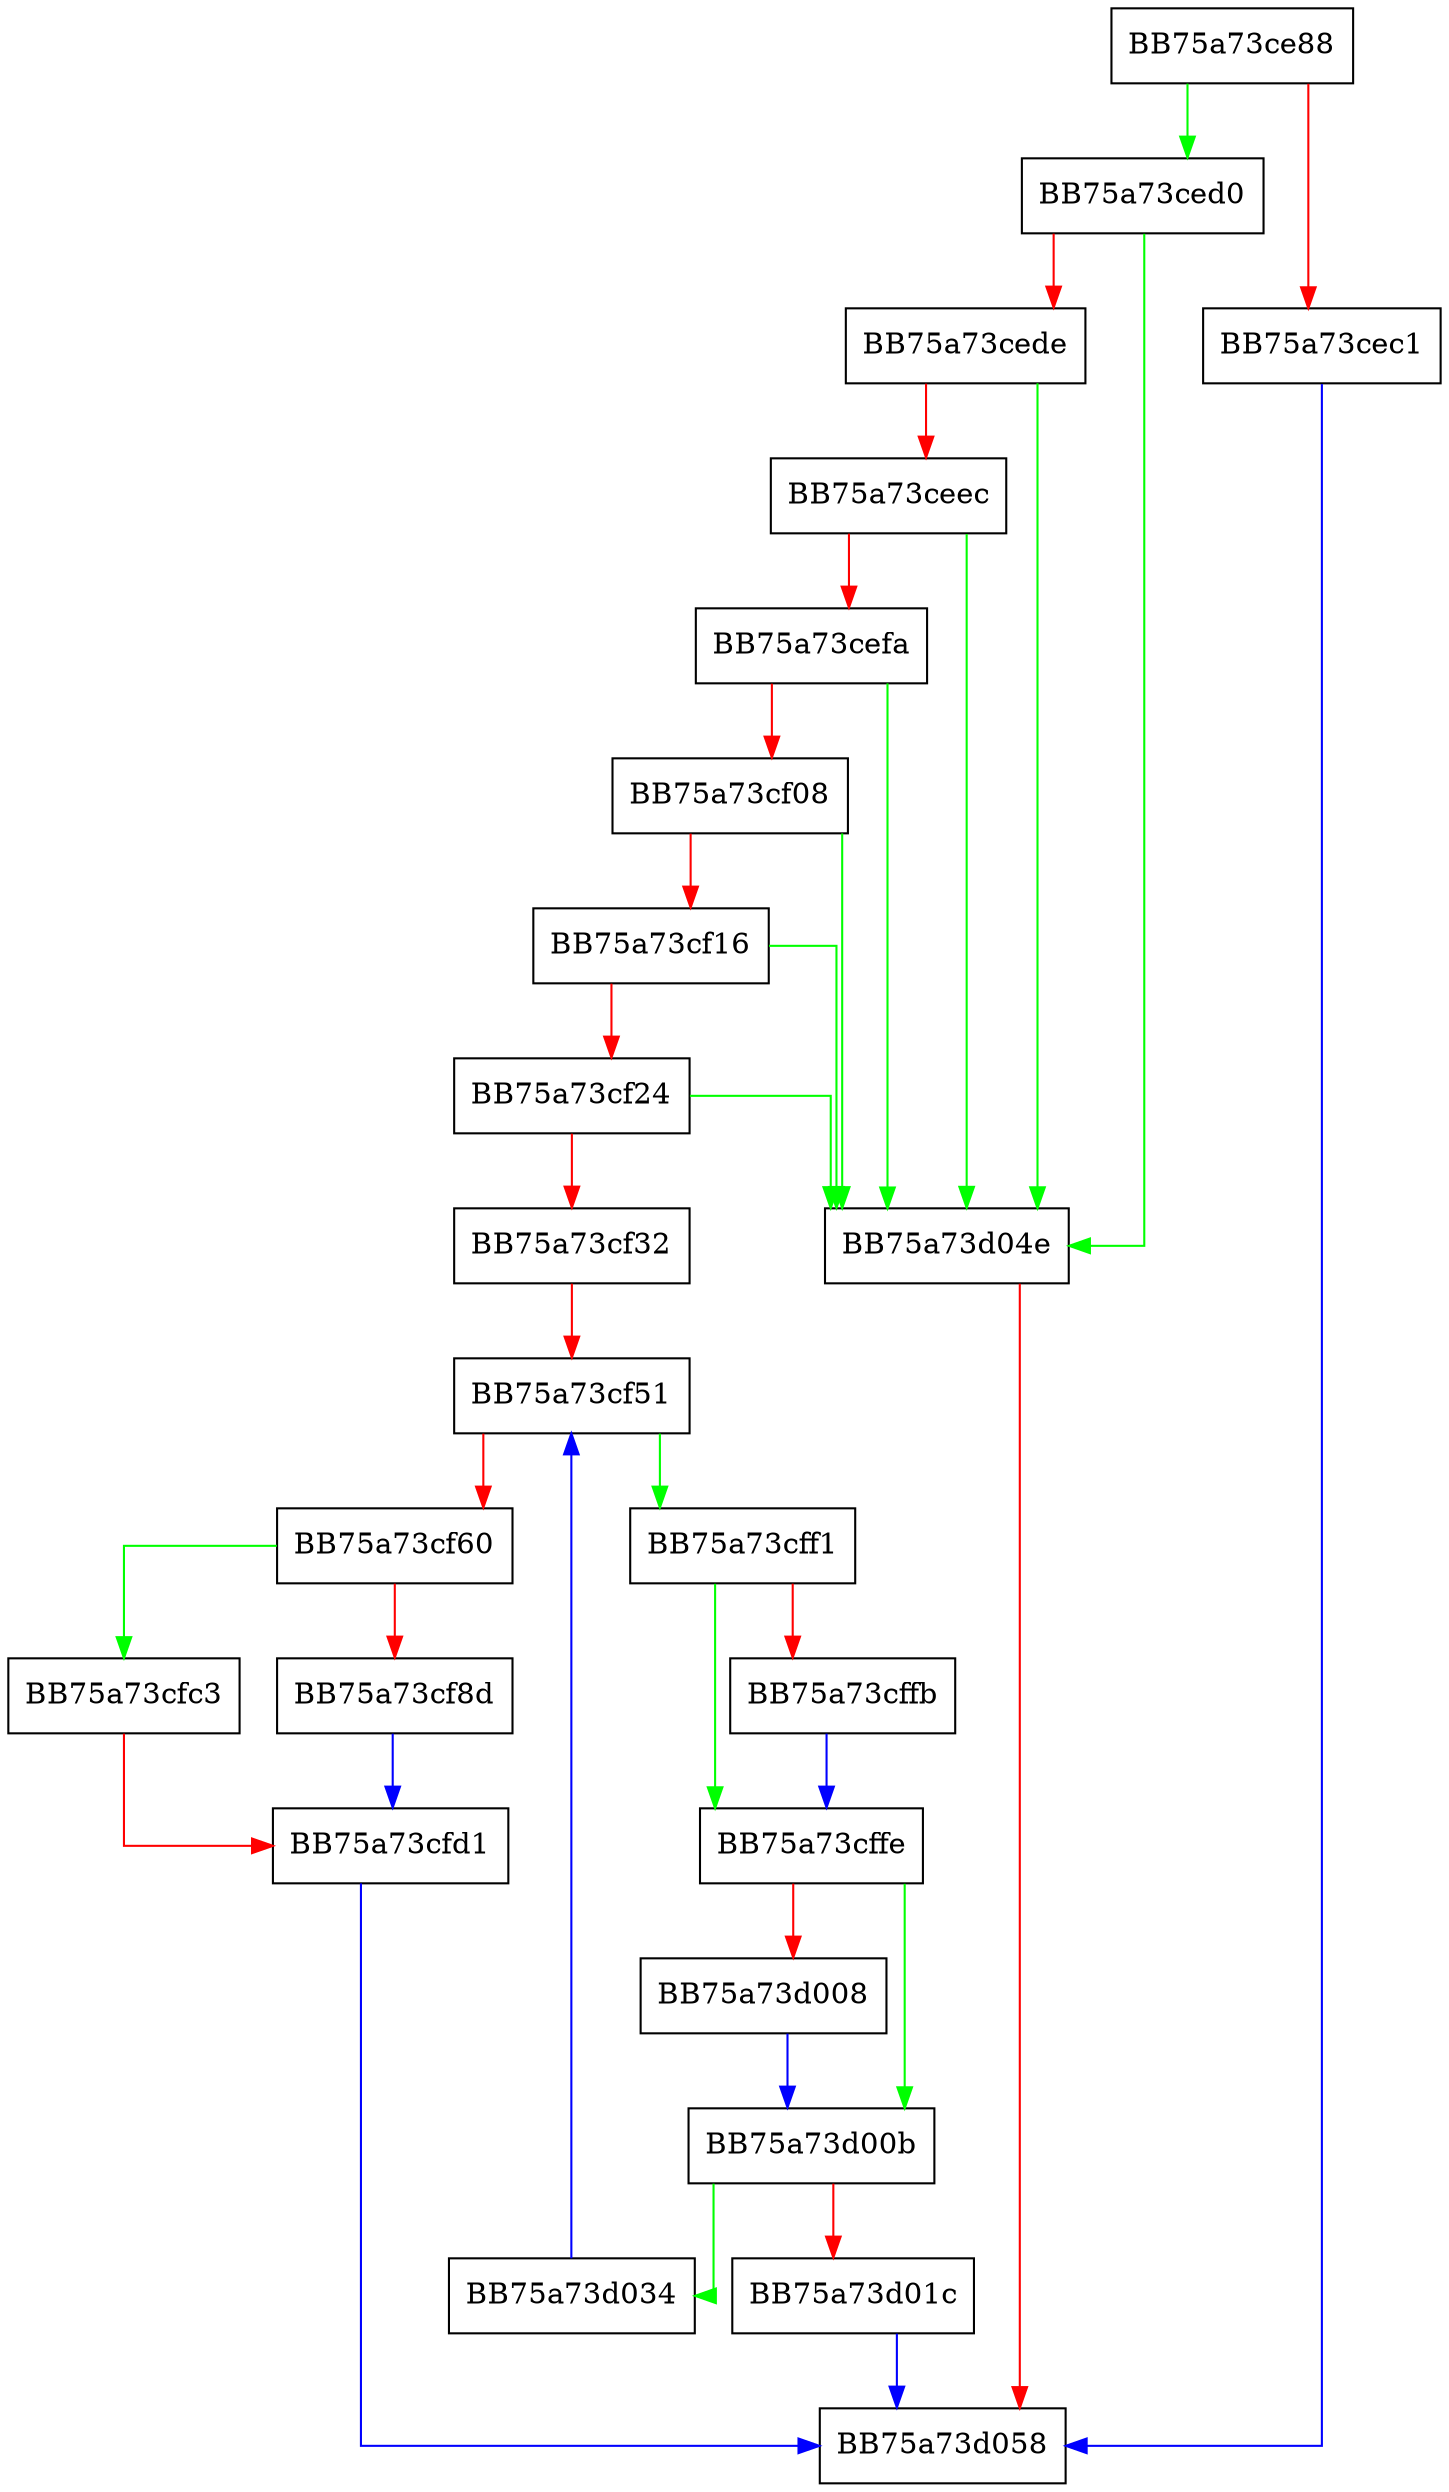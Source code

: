 digraph AMS_register_algorithm {
  node [shape="box"];
  graph [splines=ortho];
  BB75a73ce88 -> BB75a73ced0 [color="green"];
  BB75a73ce88 -> BB75a73cec1 [color="red"];
  BB75a73cec1 -> BB75a73d058 [color="blue"];
  BB75a73ced0 -> BB75a73d04e [color="green"];
  BB75a73ced0 -> BB75a73cede [color="red"];
  BB75a73cede -> BB75a73d04e [color="green"];
  BB75a73cede -> BB75a73ceec [color="red"];
  BB75a73ceec -> BB75a73d04e [color="green"];
  BB75a73ceec -> BB75a73cefa [color="red"];
  BB75a73cefa -> BB75a73d04e [color="green"];
  BB75a73cefa -> BB75a73cf08 [color="red"];
  BB75a73cf08 -> BB75a73d04e [color="green"];
  BB75a73cf08 -> BB75a73cf16 [color="red"];
  BB75a73cf16 -> BB75a73d04e [color="green"];
  BB75a73cf16 -> BB75a73cf24 [color="red"];
  BB75a73cf24 -> BB75a73d04e [color="green"];
  BB75a73cf24 -> BB75a73cf32 [color="red"];
  BB75a73cf32 -> BB75a73cf51 [color="red"];
  BB75a73cf51 -> BB75a73cff1 [color="green"];
  BB75a73cf51 -> BB75a73cf60 [color="red"];
  BB75a73cf60 -> BB75a73cfc3 [color="green"];
  BB75a73cf60 -> BB75a73cf8d [color="red"];
  BB75a73cf8d -> BB75a73cfd1 [color="blue"];
  BB75a73cfc3 -> BB75a73cfd1 [color="red"];
  BB75a73cfd1 -> BB75a73d058 [color="blue"];
  BB75a73cff1 -> BB75a73cffe [color="green"];
  BB75a73cff1 -> BB75a73cffb [color="red"];
  BB75a73cffb -> BB75a73cffe [color="blue"];
  BB75a73cffe -> BB75a73d00b [color="green"];
  BB75a73cffe -> BB75a73d008 [color="red"];
  BB75a73d008 -> BB75a73d00b [color="blue"];
  BB75a73d00b -> BB75a73d034 [color="green"];
  BB75a73d00b -> BB75a73d01c [color="red"];
  BB75a73d01c -> BB75a73d058 [color="blue"];
  BB75a73d034 -> BB75a73cf51 [color="blue"];
  BB75a73d04e -> BB75a73d058 [color="red"];
}